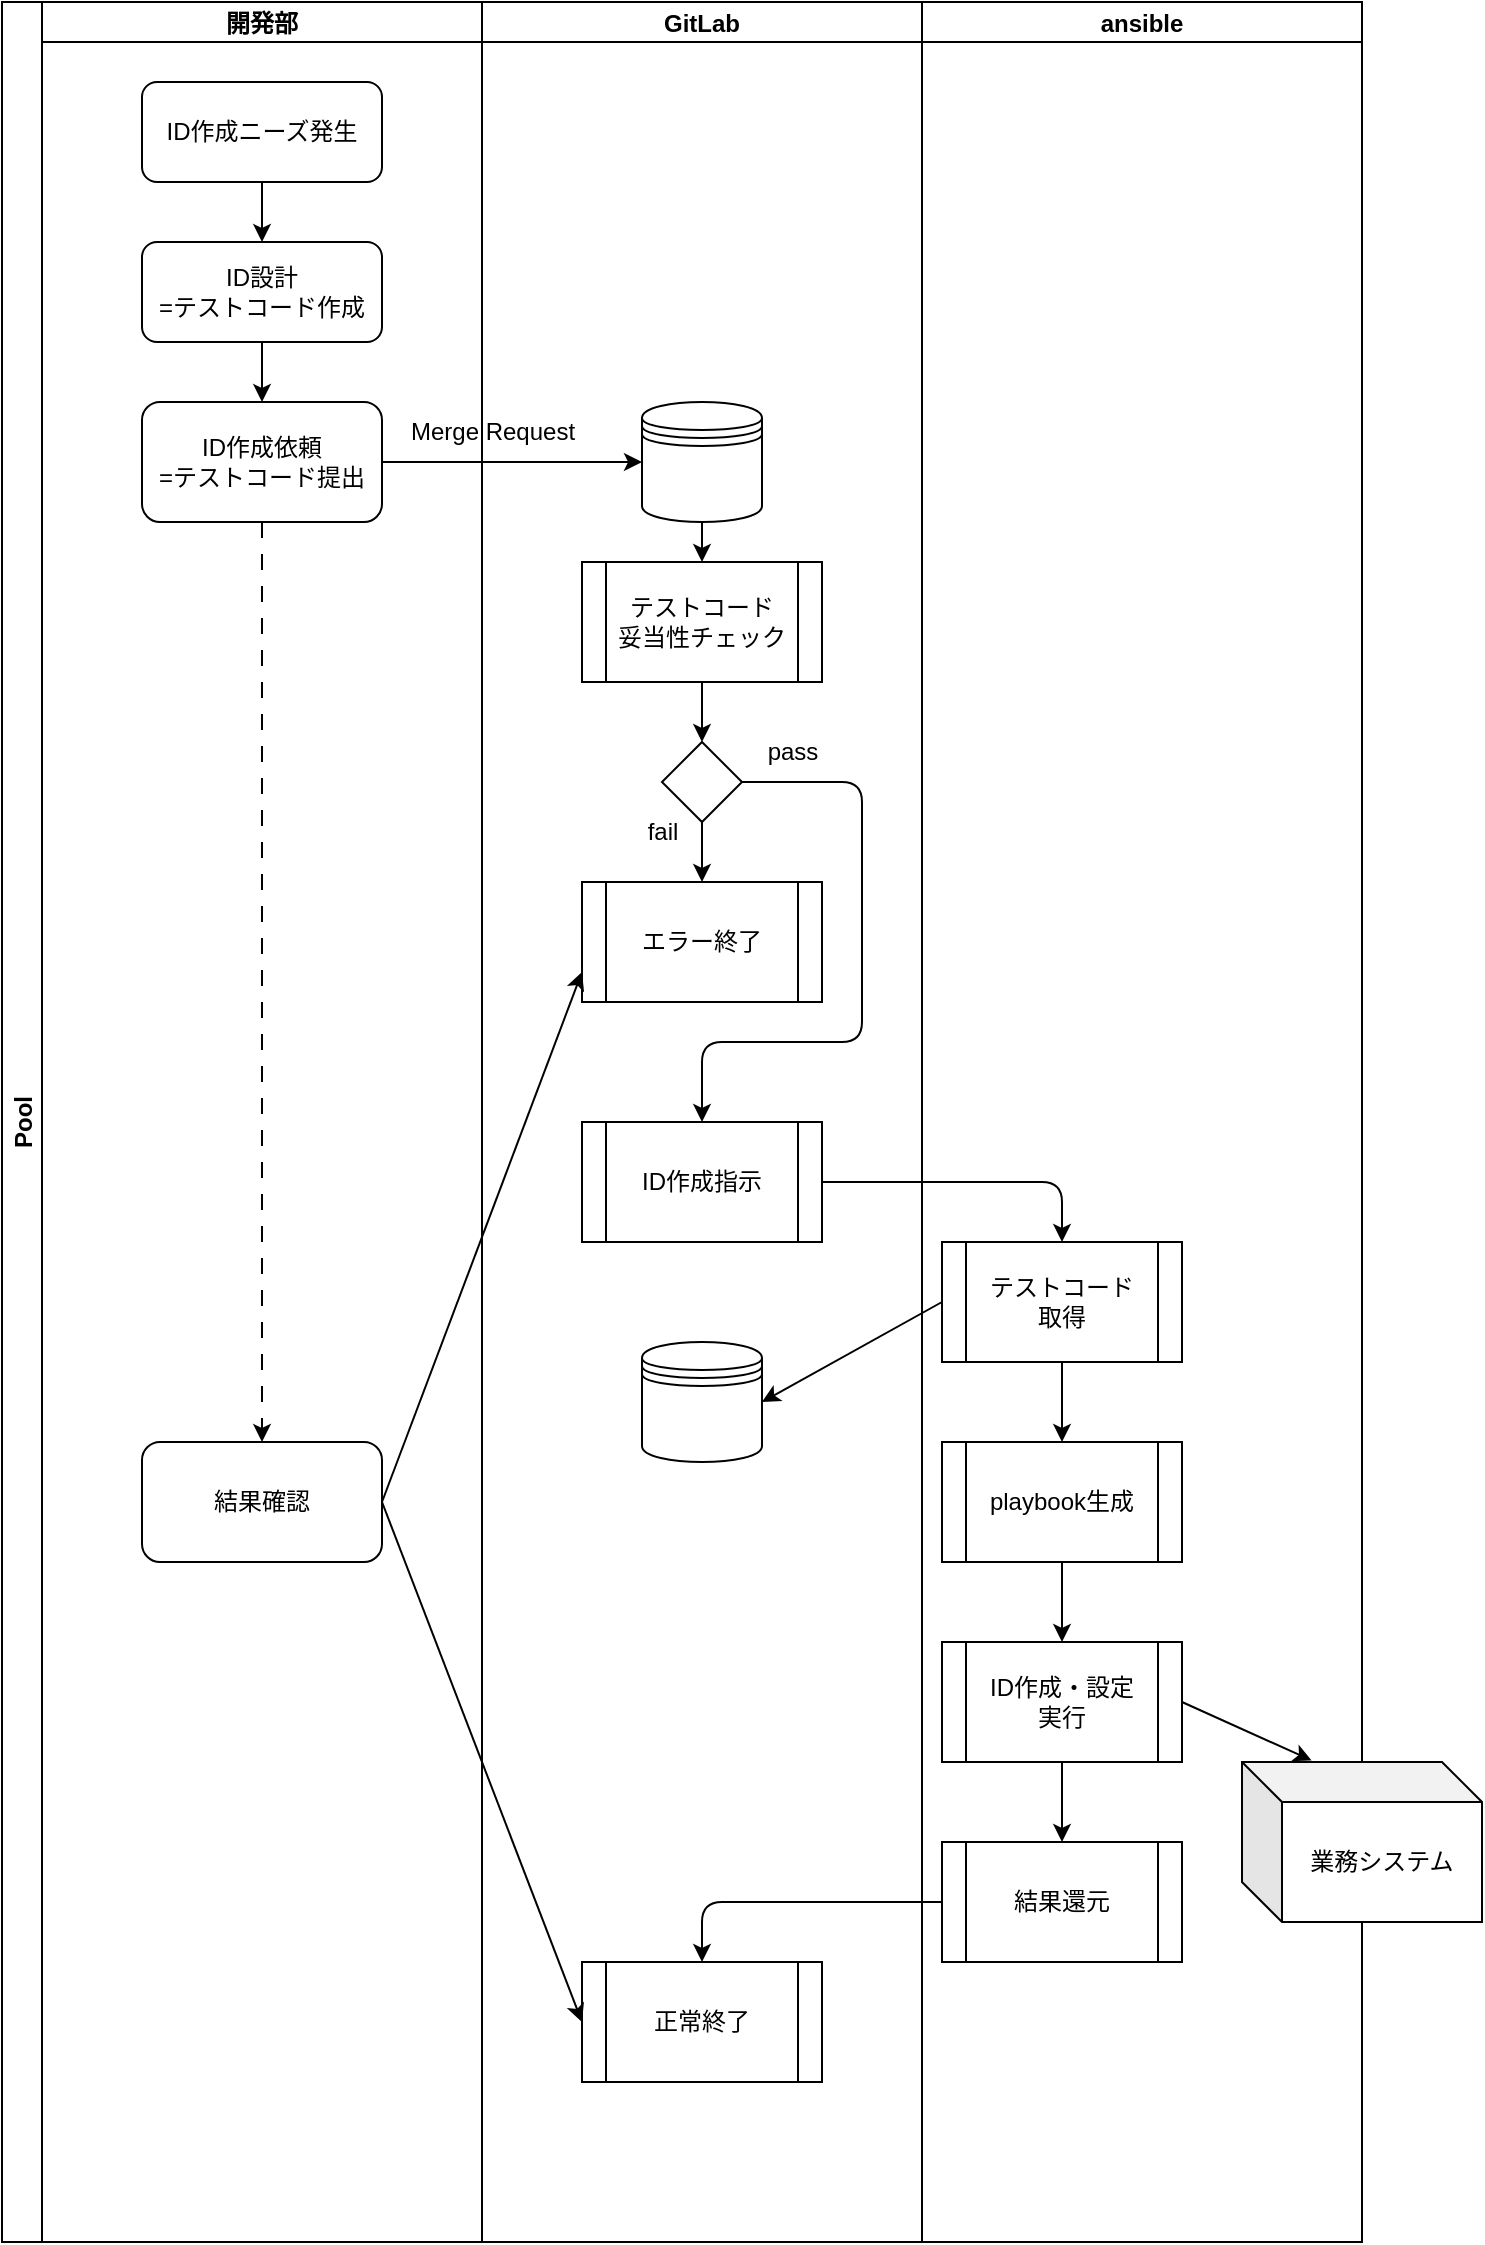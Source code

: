 <mxfile>
    <diagram id="NOAmcCc6fkDQvaxrV_qR" name="ページ1">
        <mxGraphModel dx="1002" dy="563" grid="1" gridSize="10" guides="1" tooltips="1" connect="1" arrows="1" fold="1" page="1" pageScale="1" pageWidth="827" pageHeight="1169" math="0" shadow="0">
            <root>
                <mxCell id="0"/>
                <mxCell id="1" parent="0"/>
                <mxCell id="20" value="Pool" style="swimlane;childLayout=stackLayout;resizeParent=1;resizeParentMax=0;startSize=20;horizontal=0;horizontalStack=1;" vertex="1" parent="1">
                    <mxGeometry x="40" y="40" width="680" height="1120" as="geometry"/>
                </mxCell>
                <mxCell id="21" value="開発部" style="swimlane;startSize=20;" vertex="1" parent="20">
                    <mxGeometry x="20" width="220" height="1120" as="geometry"/>
                </mxCell>
                <mxCell id="27" style="edgeStyle=none;html=1;entryX=0.5;entryY=0;entryDx=0;entryDy=0;" edge="1" parent="21" source="2" target="26">
                    <mxGeometry relative="1" as="geometry"/>
                </mxCell>
                <mxCell id="2" value="ID作成ニーズ発生" style="rounded=1;whiteSpace=wrap;html=1;" vertex="1" parent="21">
                    <mxGeometry x="50" y="40" width="120" height="50" as="geometry"/>
                </mxCell>
                <mxCell id="29" value="" style="edgeStyle=none;html=1;" edge="1" parent="21" source="26" target="28">
                    <mxGeometry relative="1" as="geometry"/>
                </mxCell>
                <mxCell id="26" value="ID設計&lt;br&gt;=テストコード作成" style="rounded=1;whiteSpace=wrap;html=1;" vertex="1" parent="21">
                    <mxGeometry x="50" y="120" width="120" height="50" as="geometry"/>
                </mxCell>
                <mxCell id="46" style="edgeStyle=none;html=1;entryX=0.5;entryY=0;entryDx=0;entryDy=0;dashed=1;dashPattern=8 8;" edge="1" parent="21" source="28" target="45">
                    <mxGeometry relative="1" as="geometry"/>
                </mxCell>
                <mxCell id="28" value="ID作成依頼&lt;br&gt;=テストコード提出" style="whiteSpace=wrap;html=1;rounded=1;" vertex="1" parent="21">
                    <mxGeometry x="50" y="200" width="120" height="60" as="geometry"/>
                </mxCell>
                <mxCell id="45" value="結果確認" style="rounded=1;whiteSpace=wrap;html=1;" vertex="1" parent="21">
                    <mxGeometry x="50" y="720" width="120" height="60" as="geometry"/>
                </mxCell>
                <mxCell id="23" value="GitLab" style="swimlane;startSize=20;" vertex="1" parent="20">
                    <mxGeometry x="240" width="220" height="1120" as="geometry"/>
                </mxCell>
                <mxCell id="34" value="" style="edgeStyle=none;html=1;entryX=0.5;entryY=0;entryDx=0;entryDy=0;" edge="1" parent="23" source="31" target="35">
                    <mxGeometry relative="1" as="geometry">
                        <mxPoint x="60" y="310" as="targetPoint"/>
                    </mxGeometry>
                </mxCell>
                <mxCell id="31" value="" style="shape=datastore;whiteSpace=wrap;html=1;" vertex="1" parent="23">
                    <mxGeometry x="80" y="200" width="60" height="60" as="geometry"/>
                </mxCell>
                <mxCell id="39" style="edgeStyle=none;html=1;entryX=0.5;entryY=0;entryDx=0;entryDy=0;" edge="1" parent="23" source="35" target="38">
                    <mxGeometry relative="1" as="geometry"/>
                </mxCell>
                <mxCell id="35" value="テストコード&lt;br&gt;妥当性チェック" style="shape=process;whiteSpace=wrap;html=1;backgroundOutline=1;" vertex="1" parent="23">
                    <mxGeometry x="50" y="280" width="120" height="60" as="geometry"/>
                </mxCell>
                <mxCell id="43" style="edgeStyle=none;html=1;exitX=0.5;exitY=1;exitDx=0;exitDy=0;entryX=0.5;entryY=0;entryDx=0;entryDy=0;" edge="1" parent="23" source="38" target="42">
                    <mxGeometry relative="1" as="geometry"/>
                </mxCell>
                <mxCell id="38" value="" style="rhombus;whiteSpace=wrap;html=1;" vertex="1" parent="23">
                    <mxGeometry x="90" y="370" width="40" height="40" as="geometry"/>
                </mxCell>
                <mxCell id="42" value="エラー終了" style="shape=process;whiteSpace=wrap;html=1;backgroundOutline=1;" vertex="1" parent="23">
                    <mxGeometry x="50" y="440" width="120" height="60" as="geometry"/>
                </mxCell>
                <mxCell id="48" value="fail" style="text;html=1;align=center;verticalAlign=middle;resizable=0;points=[];autosize=1;strokeColor=none;fillColor=none;" vertex="1" parent="23">
                    <mxGeometry x="70" y="400" width="40" height="30" as="geometry"/>
                </mxCell>
                <mxCell id="50" value="ID作成指示" style="shape=process;whiteSpace=wrap;html=1;backgroundOutline=1;" vertex="1" parent="23">
                    <mxGeometry x="50" y="560" width="120" height="60" as="geometry"/>
                </mxCell>
                <mxCell id="49" style="edgeStyle=none;html=1;exitX=1;exitY=0.5;exitDx=0;exitDy=0;entryX=0.5;entryY=0;entryDx=0;entryDy=0;" edge="1" parent="23" source="38" target="50">
                    <mxGeometry relative="1" as="geometry">
                        <mxPoint x="70" y="540" as="targetPoint"/>
                        <Array as="points">
                            <mxPoint x="190" y="390"/>
                            <mxPoint x="190" y="520"/>
                            <mxPoint x="110" y="520"/>
                        </Array>
                    </mxGeometry>
                </mxCell>
                <mxCell id="51" value="pass" style="text;html=1;align=center;verticalAlign=middle;resizable=0;points=[];autosize=1;strokeColor=none;fillColor=none;" vertex="1" parent="23">
                    <mxGeometry x="130" y="360" width="50" height="30" as="geometry"/>
                </mxCell>
                <mxCell id="56" value="" style="shape=datastore;whiteSpace=wrap;html=1;" vertex="1" parent="23">
                    <mxGeometry x="80" y="670" width="60" height="60" as="geometry"/>
                </mxCell>
                <mxCell id="68" value="正常終了" style="shape=process;whiteSpace=wrap;html=1;backgroundOutline=1;" vertex="1" parent="23">
                    <mxGeometry x="50" y="980" width="120" height="60" as="geometry"/>
                </mxCell>
                <mxCell id="74" value="Merge Request" style="text;html=1;align=center;verticalAlign=middle;resizable=0;points=[];autosize=1;strokeColor=none;fillColor=none;" vertex="1" parent="23">
                    <mxGeometry x="-50" y="200" width="110" height="30" as="geometry"/>
                </mxCell>
                <mxCell id="24" value="ansible" style="swimlane;startSize=20;" vertex="1" parent="20">
                    <mxGeometry x="460" width="220" height="1120" as="geometry"/>
                </mxCell>
                <mxCell id="52" value="テストコード&lt;br&gt;取得" style="shape=process;whiteSpace=wrap;html=1;backgroundOutline=1;" vertex="1" parent="24">
                    <mxGeometry x="10" y="620" width="120" height="60" as="geometry"/>
                </mxCell>
                <mxCell id="62" style="edgeStyle=none;html=1;exitX=0.5;exitY=1;exitDx=0;exitDy=0;entryX=0.5;entryY=0;entryDx=0;entryDy=0;" edge="1" parent="24" source="60" target="55">
                    <mxGeometry relative="1" as="geometry"/>
                </mxCell>
                <mxCell id="60" value="playbook生成" style="shape=process;whiteSpace=wrap;html=1;backgroundOutline=1;" vertex="1" parent="24">
                    <mxGeometry x="10" y="720" width="120" height="60" as="geometry"/>
                </mxCell>
                <mxCell id="67" style="edgeStyle=none;html=1;exitX=0.5;exitY=1;exitDx=0;exitDy=0;entryX=0.5;entryY=0;entryDx=0;entryDy=0;" edge="1" parent="24" source="55" target="66">
                    <mxGeometry relative="1" as="geometry"/>
                </mxCell>
                <mxCell id="55" value="ID作成・設定&lt;br&gt;実行" style="shape=process;whiteSpace=wrap;html=1;backgroundOutline=1;" vertex="1" parent="24">
                    <mxGeometry x="10" y="820" width="120" height="60" as="geometry"/>
                </mxCell>
                <mxCell id="66" value="結果還元" style="shape=process;whiteSpace=wrap;html=1;backgroundOutline=1;" vertex="1" parent="24">
                    <mxGeometry x="10" y="920" width="120" height="60" as="geometry"/>
                </mxCell>
                <mxCell id="58" style="edgeStyle=none;html=1;exitX=0.5;exitY=1;exitDx=0;exitDy=0;" edge="1" parent="24" source="52" target="60">
                    <mxGeometry relative="1" as="geometry">
                        <mxPoint x="-90" y="720" as="targetPoint"/>
                    </mxGeometry>
                </mxCell>
                <mxCell id="30" style="edgeStyle=none;html=1;" edge="1" parent="20" source="28" target="31">
                    <mxGeometry relative="1" as="geometry">
                        <mxPoint x="220" y="250" as="targetPoint"/>
                    </mxGeometry>
                </mxCell>
                <mxCell id="47" style="edgeStyle=none;html=1;exitX=1;exitY=0.5;exitDx=0;exitDy=0;entryX=0;entryY=0.75;entryDx=0;entryDy=0;" edge="1" parent="20" source="45" target="42">
                    <mxGeometry relative="1" as="geometry"/>
                </mxCell>
                <mxCell id="57" style="edgeStyle=none;html=1;entryX=1;entryY=0.5;entryDx=0;entryDy=0;exitX=0;exitY=0.5;exitDx=0;exitDy=0;" edge="1" parent="20" source="52" target="56">
                    <mxGeometry relative="1" as="geometry"/>
                </mxCell>
                <mxCell id="69" style="edgeStyle=none;html=1;exitX=0;exitY=0.5;exitDx=0;exitDy=0;entryX=0.5;entryY=0;entryDx=0;entryDy=0;" edge="1" parent="20" source="66" target="68">
                    <mxGeometry relative="1" as="geometry">
                        <Array as="points">
                            <mxPoint x="350" y="950"/>
                        </Array>
                    </mxGeometry>
                </mxCell>
                <mxCell id="70" style="edgeStyle=none;html=1;exitX=1;exitY=0.5;exitDx=0;exitDy=0;entryX=0;entryY=0.5;entryDx=0;entryDy=0;" edge="1" parent="20" source="45" target="68">
                    <mxGeometry relative="1" as="geometry"/>
                </mxCell>
                <mxCell id="73" style="edgeStyle=none;html=1;exitX=1;exitY=0.5;exitDx=0;exitDy=0;entryX=0.5;entryY=0;entryDx=0;entryDy=0;" edge="1" parent="20" source="50" target="52">
                    <mxGeometry relative="1" as="geometry">
                        <Array as="points">
                            <mxPoint x="530" y="590"/>
                        </Array>
                    </mxGeometry>
                </mxCell>
                <mxCell id="71" value="業務システム" style="shape=cube;whiteSpace=wrap;html=1;boundedLbl=1;backgroundOutline=1;darkOpacity=0.05;darkOpacity2=0.1;" vertex="1" parent="1">
                    <mxGeometry x="660" y="920" width="120" height="80" as="geometry"/>
                </mxCell>
                <mxCell id="72" style="edgeStyle=none;html=1;exitX=1;exitY=0.5;exitDx=0;exitDy=0;entryX=0.29;entryY=-0.01;entryDx=0;entryDy=0;entryPerimeter=0;" edge="1" parent="1" source="55" target="71">
                    <mxGeometry relative="1" as="geometry"/>
                </mxCell>
            </root>
        </mxGraphModel>
    </diagram>
</mxfile>